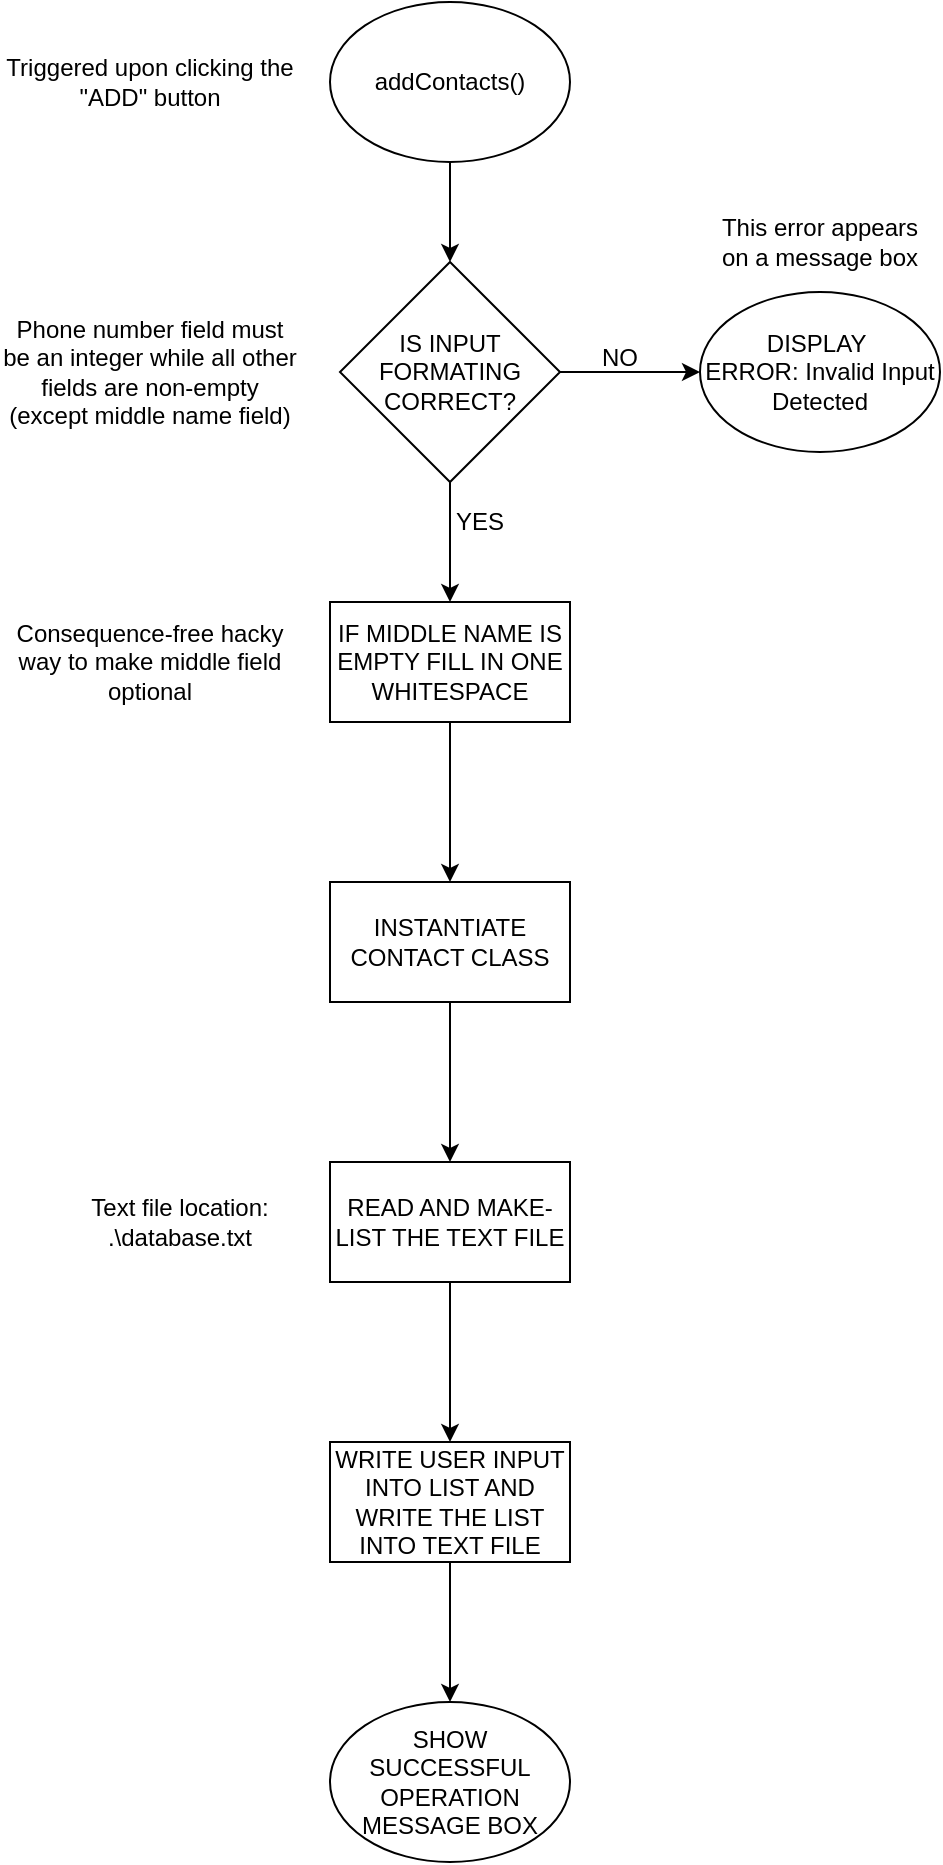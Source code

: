 <mxfile version="14.5.1" type="device"><diagram id="4w78S3zhIIng-21fCr9n" name="Page-1"><mxGraphModel dx="1086" dy="936" grid="1" gridSize="10" guides="1" tooltips="1" connect="1" arrows="1" fold="1" page="1" pageScale="1" pageWidth="850" pageHeight="1100" math="0" shadow="0"><root><mxCell id="0"/><mxCell id="1" parent="0"/><mxCell id="bbH4OskDfJhdhjYiggCV-2" value="Phone number field must be an integer while all other fields are non-empty (except middle name field)" style="text;html=1;strokeColor=none;fillColor=none;align=center;verticalAlign=middle;whiteSpace=wrap;rounded=0;" vertex="1" parent="1"><mxGeometry x="130" y="195" width="150" height="20" as="geometry"/></mxCell><mxCell id="bbH4OskDfJhdhjYiggCV-4" style="edgeStyle=orthogonalEdgeStyle;rounded=0;orthogonalLoop=1;jettySize=auto;html=1;" edge="1" parent="1" source="bbH4OskDfJhdhjYiggCV-3"><mxGeometry relative="1" as="geometry"><mxPoint x="355" y="320" as="targetPoint"/></mxGeometry></mxCell><mxCell id="bbH4OskDfJhdhjYiggCV-6" style="edgeStyle=orthogonalEdgeStyle;rounded=0;orthogonalLoop=1;jettySize=auto;html=1;exitX=1;exitY=0.5;exitDx=0;exitDy=0;" edge="1" parent="1" source="bbH4OskDfJhdhjYiggCV-3"><mxGeometry relative="1" as="geometry"><mxPoint x="480" y="205" as="targetPoint"/></mxGeometry></mxCell><mxCell id="bbH4OskDfJhdhjYiggCV-3" value="&lt;span&gt;IS INPUT FORMATING CORRECT?&lt;/span&gt;" style="rhombus;whiteSpace=wrap;html=1;" vertex="1" parent="1"><mxGeometry x="300" y="150" width="110" height="110" as="geometry"/></mxCell><mxCell id="bbH4OskDfJhdhjYiggCV-7" value="NO" style="text;html=1;strokeColor=none;fillColor=none;align=center;verticalAlign=middle;whiteSpace=wrap;rounded=0;" vertex="1" parent="1"><mxGeometry x="420" y="188" width="40" height="20" as="geometry"/></mxCell><mxCell id="bbH4OskDfJhdhjYiggCV-8" value="YES" style="text;html=1;strokeColor=none;fillColor=none;align=center;verticalAlign=middle;whiteSpace=wrap;rounded=0;" vertex="1" parent="1"><mxGeometry x="350" y="270" width="40" height="20" as="geometry"/></mxCell><mxCell id="bbH4OskDfJhdhjYiggCV-29" value="" style="edgeStyle=orthogonalEdgeStyle;rounded=0;orthogonalLoop=1;jettySize=auto;html=1;" edge="1" parent="1" source="bbH4OskDfJhdhjYiggCV-18" target="bbH4OskDfJhdhjYiggCV-28"><mxGeometry relative="1" as="geometry"/></mxCell><mxCell id="bbH4OskDfJhdhjYiggCV-18" value="IF MIDDLE NAME IS EMPTY FILL IN ONE WHITESPACE" style="whiteSpace=wrap;html=1;" vertex="1" parent="1"><mxGeometry x="295" y="320" width="120" height="60" as="geometry"/></mxCell><mxCell id="bbH4OskDfJhdhjYiggCV-20" value="Consequence-free hacky way to make middle field optional" style="text;html=1;strokeColor=none;fillColor=none;align=center;verticalAlign=middle;whiteSpace=wrap;rounded=0;" vertex="1" parent="1"><mxGeometry x="130" y="340" width="150" height="20" as="geometry"/></mxCell><mxCell id="bbH4OskDfJhdhjYiggCV-32" value="" style="edgeStyle=orthogonalEdgeStyle;rounded=0;orthogonalLoop=1;jettySize=auto;html=1;" edge="1" parent="1" source="bbH4OskDfJhdhjYiggCV-28" target="bbH4OskDfJhdhjYiggCV-31"><mxGeometry relative="1" as="geometry"/></mxCell><mxCell id="bbH4OskDfJhdhjYiggCV-28" value="INSTANTIATE CONTACT CLASS" style="whiteSpace=wrap;html=1;" vertex="1" parent="1"><mxGeometry x="295" y="460" width="120" height="60" as="geometry"/></mxCell><mxCell id="bbH4OskDfJhdhjYiggCV-34" value="" style="edgeStyle=orthogonalEdgeStyle;rounded=0;orthogonalLoop=1;jettySize=auto;html=1;" edge="1" parent="1" source="bbH4OskDfJhdhjYiggCV-31" target="bbH4OskDfJhdhjYiggCV-33"><mxGeometry relative="1" as="geometry"/></mxCell><mxCell id="bbH4OskDfJhdhjYiggCV-31" value="&lt;span&gt;READ AND MAKE-LIST THE TEXT FILE&lt;/span&gt;" style="whiteSpace=wrap;html=1;" vertex="1" parent="1"><mxGeometry x="295" y="600" width="120" height="60" as="geometry"/></mxCell><mxCell id="bbH4OskDfJhdhjYiggCV-37" value="" style="edgeStyle=orthogonalEdgeStyle;rounded=0;orthogonalLoop=1;jettySize=auto;html=1;" edge="1" parent="1" source="bbH4OskDfJhdhjYiggCV-33" target="bbH4OskDfJhdhjYiggCV-36"><mxGeometry relative="1" as="geometry"/></mxCell><mxCell id="bbH4OskDfJhdhjYiggCV-33" value="WRITE USER INPUT INTO LIST AND WRITE THE LIST INTO TEXT FILE" style="whiteSpace=wrap;html=1;" vertex="1" parent="1"><mxGeometry x="295" y="740" width="120" height="60" as="geometry"/></mxCell><mxCell id="bbH4OskDfJhdhjYiggCV-35" value="&lt;span&gt;DISPLAY&amp;nbsp;&lt;/span&gt;&lt;br&gt;&lt;span&gt;ERROR: Invalid Input Detected&lt;/span&gt;" style="ellipse;whiteSpace=wrap;html=1;" vertex="1" parent="1"><mxGeometry x="480" y="165" width="120" height="80" as="geometry"/></mxCell><mxCell id="bbH4OskDfJhdhjYiggCV-36" value="SHOW SUCCESSFUL OPERATION MESSAGE BOX" style="ellipse;whiteSpace=wrap;html=1;" vertex="1" parent="1"><mxGeometry x="295" y="870" width="120" height="80" as="geometry"/></mxCell><mxCell id="bbH4OskDfJhdhjYiggCV-39" style="edgeStyle=orthogonalEdgeStyle;rounded=0;orthogonalLoop=1;jettySize=auto;html=1;exitX=0.5;exitY=1;exitDx=0;exitDy=0;entryX=0.5;entryY=0;entryDx=0;entryDy=0;" edge="1" parent="1" source="bbH4OskDfJhdhjYiggCV-38" target="bbH4OskDfJhdhjYiggCV-3"><mxGeometry relative="1" as="geometry"/></mxCell><mxCell id="bbH4OskDfJhdhjYiggCV-38" value="addContacts()" style="ellipse;whiteSpace=wrap;html=1;" vertex="1" parent="1"><mxGeometry x="295" y="20" width="120" height="80" as="geometry"/></mxCell><mxCell id="bbH4OskDfJhdhjYiggCV-40" value="Text file location:&lt;br&gt;.\database.txt" style="text;html=1;strokeColor=none;fillColor=none;align=center;verticalAlign=middle;whiteSpace=wrap;rounded=0;" vertex="1" parent="1"><mxGeometry x="145" y="620" width="150" height="20" as="geometry"/></mxCell><mxCell id="bbH4OskDfJhdhjYiggCV-41" value="This error appears on a message box" style="text;html=1;strokeColor=none;fillColor=none;align=center;verticalAlign=middle;whiteSpace=wrap;rounded=0;" vertex="1" parent="1"><mxGeometry x="485" y="130" width="110" height="20" as="geometry"/></mxCell><mxCell id="bbH4OskDfJhdhjYiggCV-42" value="Triggered upon clicking the &quot;ADD&quot; button" style="text;html=1;strokeColor=none;fillColor=none;align=center;verticalAlign=middle;whiteSpace=wrap;rounded=0;" vertex="1" parent="1"><mxGeometry x="130" y="50" width="150" height="20" as="geometry"/></mxCell></root></mxGraphModel></diagram></mxfile>